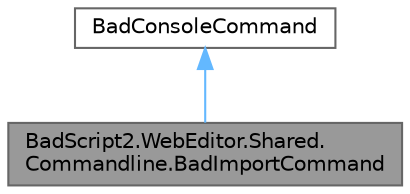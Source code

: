 digraph "BadScript2.WebEditor.Shared.Commandline.BadImportCommand"
{
 // LATEX_PDF_SIZE
  bgcolor="transparent";
  edge [fontname=Helvetica,fontsize=10,labelfontname=Helvetica,labelfontsize=10];
  node [fontname=Helvetica,fontsize=10,shape=box,height=0.2,width=0.4];
  Node1 [id="Node000001",label="BadScript2.WebEditor.Shared.\lCommandline.BadImportCommand",height=0.2,width=0.4,color="gray40", fillcolor="grey60", style="filled", fontcolor="black",tooltip=" "];
  Node2 -> Node1 [id="edge1_Node000001_Node000002",dir="back",color="steelblue1",style="solid",tooltip=" "];
  Node2 [id="Node000002",label="BadConsoleCommand",height=0.2,width=0.4,color="gray40", fillcolor="white", style="filled",URL="$class_bad_script2_1_1_web_editor_1_1_shared_1_1_commandline_1_1_bad_console_command.html",tooltip=" "];
}
